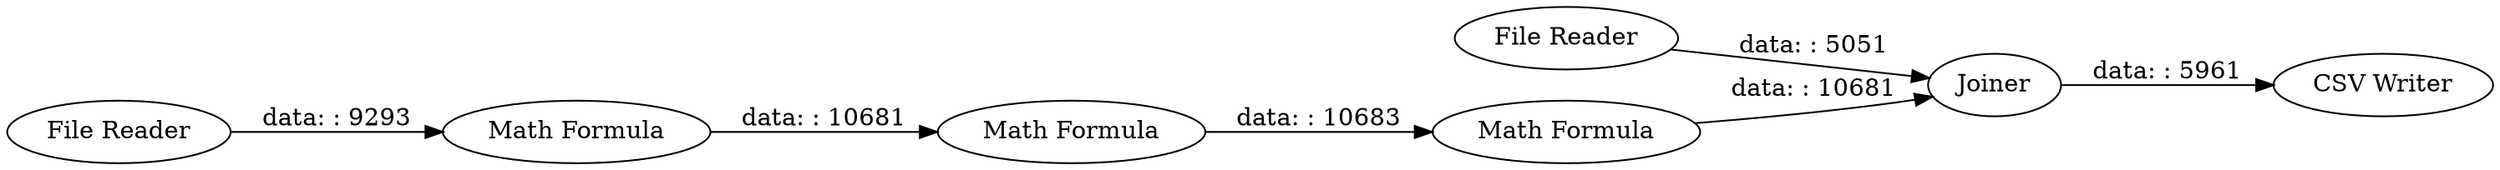 digraph {
	"-4354645812767909977_5" [label="File Reader"]
	"-4354645812767909977_6" [label=Joiner]
	"-4354645812767909977_7" [label="CSV Writer"]
	"-4354645812767909977_3" [label="Math Formula"]
	"-4354645812767909977_2" [label="Math Formula"]
	"-4354645812767909977_4" [label="Math Formula"]
	"-4354645812767909977_1" [label="File Reader"]
	"-4354645812767909977_4" -> "-4354645812767909977_6" [label="data: : 10681"]
	"-4354645812767909977_3" -> "-4354645812767909977_4" [label="data: : 10683"]
	"-4354645812767909977_6" -> "-4354645812767909977_7" [label="data: : 5961"]
	"-4354645812767909977_2" -> "-4354645812767909977_3" [label="data: : 10681"]
	"-4354645812767909977_1" -> "-4354645812767909977_2" [label="data: : 9293"]
	"-4354645812767909977_5" -> "-4354645812767909977_6" [label="data: : 5051"]
	rankdir=LR
}
